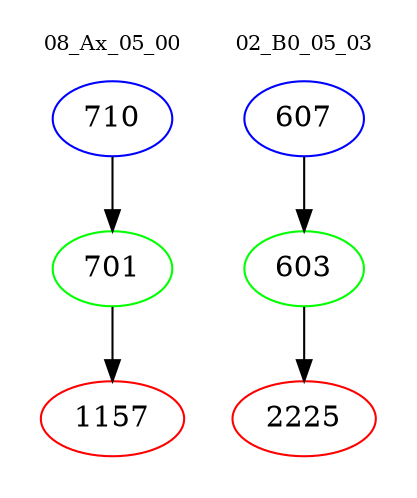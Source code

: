 digraph{
subgraph cluster_0 {
color = white
label = "08_Ax_05_00";
fontsize=10;
T0_710 [label="710", color="blue"]
T0_710 -> T0_701 [color="black"]
T0_701 [label="701", color="green"]
T0_701 -> T0_1157 [color="black"]
T0_1157 [label="1157", color="red"]
}
subgraph cluster_1 {
color = white
label = "02_B0_05_03";
fontsize=10;
T1_607 [label="607", color="blue"]
T1_607 -> T1_603 [color="black"]
T1_603 [label="603", color="green"]
T1_603 -> T1_2225 [color="black"]
T1_2225 [label="2225", color="red"]
}
}

